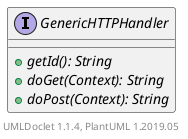 @startuml

    interface GenericHTTPHandler [[GenericHTTPHandler.html]] {
        {abstract} +getId(): String
        {abstract} +doGet(Context): String
        {abstract} +doPost(Context): String
    }


    center footer UMLDoclet 1.1.4, PlantUML 1.2019.05
@enduml
